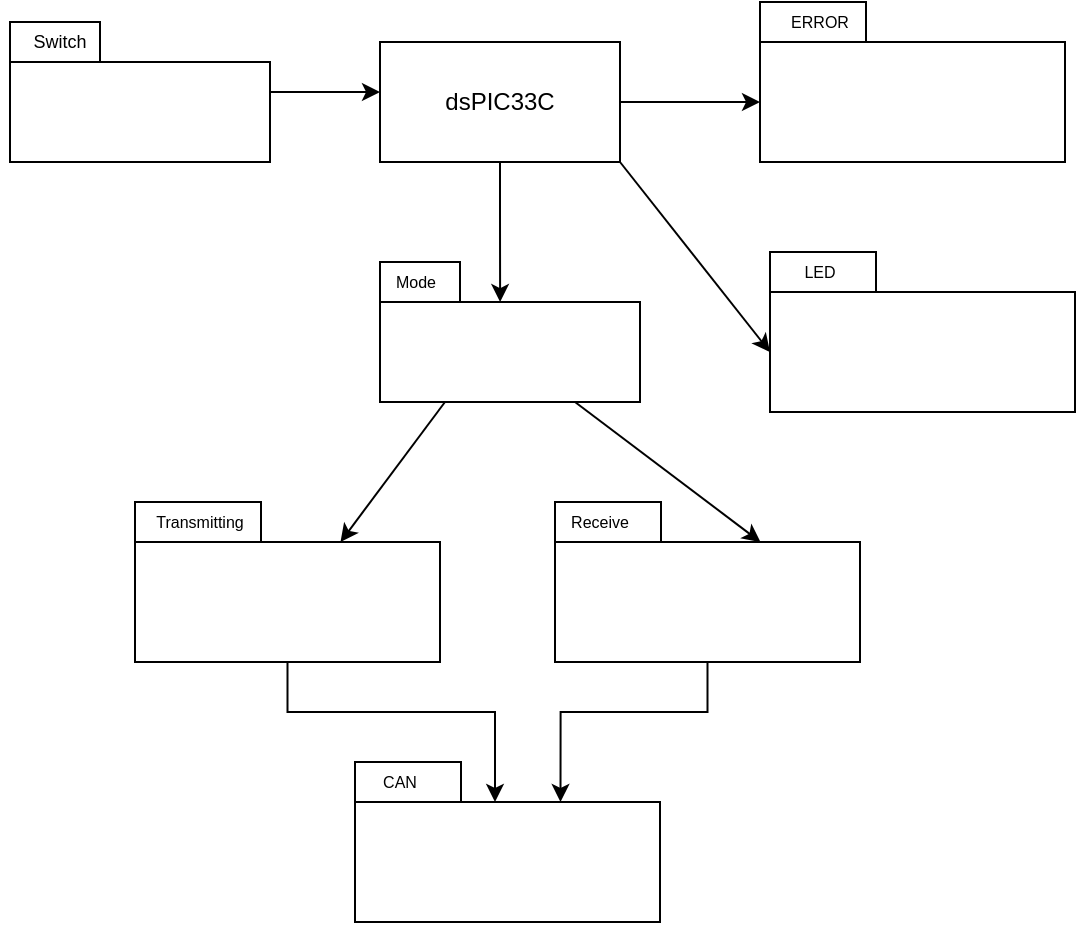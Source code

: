 <mxfile version="22.0.8" type="device">
  <diagram name="Page-1" id="NNruJxZJU7-yfTXZML_w">
    <mxGraphModel dx="819" dy="451" grid="1" gridSize="10" guides="1" tooltips="1" connect="1" arrows="1" fold="1" page="1" pageScale="1" pageWidth="850" pageHeight="1100" math="0" shadow="0">
      <root>
        <mxCell id="0" />
        <mxCell id="1" parent="0" />
        <mxCell id="APLycvVabp7w7Pf0F1XY-1" value="" style="shape=folder;fontStyle=1;spacingTop=10;tabWidth=45;tabHeight=20;tabPosition=left;html=1;whiteSpace=wrap;" vertex="1" parent="1">
          <mxGeometry x="45" y="300" width="130" height="70" as="geometry" />
        </mxCell>
        <mxCell id="APLycvVabp7w7Pf0F1XY-2" value="Switch" style="text;html=1;strokeColor=none;fillColor=none;align=center;verticalAlign=middle;whiteSpace=wrap;rounded=0;fontSize=9;" vertex="1" parent="1">
          <mxGeometry x="40" y="300" width="60" height="20" as="geometry" />
        </mxCell>
        <mxCell id="APLycvVabp7w7Pf0F1XY-5" value="dsPIC33C" style="rounded=0;whiteSpace=wrap;html=1;" vertex="1" parent="1">
          <mxGeometry x="230" y="310" width="120" height="60" as="geometry" />
        </mxCell>
        <mxCell id="APLycvVabp7w7Pf0F1XY-6" style="edgeStyle=orthogonalEdgeStyle;rounded=0;orthogonalLoop=1;jettySize=auto;html=1;entryX=0;entryY=0.417;entryDx=0;entryDy=0;entryPerimeter=0;" edge="1" parent="1" source="APLycvVabp7w7Pf0F1XY-1" target="APLycvVabp7w7Pf0F1XY-5">
          <mxGeometry relative="1" as="geometry" />
        </mxCell>
        <mxCell id="APLycvVabp7w7Pf0F1XY-7" value="" style="shape=folder;fontStyle=1;spacingTop=10;tabWidth=40;tabHeight=20;tabPosition=left;html=1;whiteSpace=wrap;" vertex="1" parent="1">
          <mxGeometry x="230" y="420" width="130" height="70" as="geometry" />
        </mxCell>
        <mxCell id="APLycvVabp7w7Pf0F1XY-8" value="Mode" style="text;html=1;strokeColor=none;fillColor=none;align=center;verticalAlign=middle;whiteSpace=wrap;rounded=0;fontSize=8;" vertex="1" parent="1">
          <mxGeometry x="217.5" y="420" width="60" height="20" as="geometry" />
        </mxCell>
        <mxCell id="APLycvVabp7w7Pf0F1XY-11" value="" style="shape=folder;fontStyle=1;spacingTop=10;tabWidth=63;tabHeight=20;tabPosition=left;html=1;whiteSpace=wrap;" vertex="1" parent="1">
          <mxGeometry x="107.5" y="540" width="152.5" height="80" as="geometry" />
        </mxCell>
        <mxCell id="APLycvVabp7w7Pf0F1XY-12" value="Transmitting" style="text;html=1;strokeColor=none;fillColor=none;align=center;verticalAlign=middle;whiteSpace=wrap;rounded=0;fontSize=8;" vertex="1" parent="1">
          <mxGeometry x="120" y="540" width="40" height="20" as="geometry" />
        </mxCell>
        <mxCell id="APLycvVabp7w7Pf0F1XY-17" value="" style="endArrow=classic;html=1;rounded=0;entryX=0;entryY=0;entryDx=102.75;entryDy=20;entryPerimeter=0;exitX=0.25;exitY=1;exitDx=0;exitDy=0;exitPerimeter=0;" edge="1" parent="1" source="APLycvVabp7w7Pf0F1XY-7" target="APLycvVabp7w7Pf0F1XY-11">
          <mxGeometry width="50" height="50" relative="1" as="geometry">
            <mxPoint x="150" y="590" as="sourcePoint" />
            <mxPoint x="200" y="540" as="targetPoint" />
          </mxGeometry>
        </mxCell>
        <mxCell id="APLycvVabp7w7Pf0F1XY-18" value="" style="shape=folder;fontStyle=1;spacingTop=10;tabWidth=53;tabHeight=20;tabPosition=left;html=1;whiteSpace=wrap;" vertex="1" parent="1">
          <mxGeometry x="317.5" y="540" width="152.5" height="80" as="geometry" />
        </mxCell>
        <mxCell id="APLycvVabp7w7Pf0F1XY-19" value="Receive" style="text;html=1;strokeColor=none;fillColor=none;align=center;verticalAlign=middle;whiteSpace=wrap;rounded=0;fontSize=8;" vertex="1" parent="1">
          <mxGeometry x="320" y="540" width="40" height="20" as="geometry" />
        </mxCell>
        <mxCell id="APLycvVabp7w7Pf0F1XY-20" value="" style="endArrow=classic;html=1;rounded=0;entryX=0;entryY=0;entryDx=102.75;entryDy=20;entryPerimeter=0;exitX=0.75;exitY=1;exitDx=0;exitDy=0;exitPerimeter=0;" edge="1" parent="1" source="APLycvVabp7w7Pf0F1XY-7" target="APLycvVabp7w7Pf0F1XY-18">
          <mxGeometry width="50" height="50" relative="1" as="geometry">
            <mxPoint x="273" y="530" as="sourcePoint" />
            <mxPoint x="200" y="640" as="targetPoint" />
          </mxGeometry>
        </mxCell>
        <mxCell id="APLycvVabp7w7Pf0F1XY-21" value="" style="shape=folder;fontStyle=1;spacingTop=10;tabWidth=53;tabHeight=20;tabPosition=left;html=1;whiteSpace=wrap;" vertex="1" parent="1">
          <mxGeometry x="217.5" y="670" width="152.5" height="80" as="geometry" />
        </mxCell>
        <mxCell id="APLycvVabp7w7Pf0F1XY-22" value="CAN" style="text;html=1;strokeColor=none;fillColor=none;align=center;verticalAlign=middle;whiteSpace=wrap;rounded=0;fontSize=8;" vertex="1" parent="1">
          <mxGeometry x="220" y="670" width="40" height="20" as="geometry" />
        </mxCell>
        <mxCell id="APLycvVabp7w7Pf0F1XY-23" style="edgeStyle=orthogonalEdgeStyle;rounded=0;orthogonalLoop=1;jettySize=auto;html=1;entryX=0.459;entryY=0.25;entryDx=0;entryDy=0;entryPerimeter=0;" edge="1" parent="1" source="APLycvVabp7w7Pf0F1XY-11" target="APLycvVabp7w7Pf0F1XY-21">
          <mxGeometry relative="1" as="geometry" />
        </mxCell>
        <mxCell id="APLycvVabp7w7Pf0F1XY-25" style="edgeStyle=orthogonalEdgeStyle;rounded=0;orthogonalLoop=1;jettySize=auto;html=1;entryX=0;entryY=0;entryDx=102.75;entryDy=20;entryPerimeter=0;" edge="1" parent="1" source="APLycvVabp7w7Pf0F1XY-18" target="APLycvVabp7w7Pf0F1XY-21">
          <mxGeometry relative="1" as="geometry" />
        </mxCell>
        <mxCell id="APLycvVabp7w7Pf0F1XY-26" value="" style="shape=folder;fontStyle=1;spacingTop=10;tabWidth=53;tabHeight=20;tabPosition=left;html=1;whiteSpace=wrap;" vertex="1" parent="1">
          <mxGeometry x="420" y="290" width="152.5" height="80" as="geometry" />
        </mxCell>
        <mxCell id="APLycvVabp7w7Pf0F1XY-27" value="ERROR" style="text;html=1;strokeColor=none;fillColor=none;align=center;verticalAlign=middle;whiteSpace=wrap;rounded=0;fontSize=8;" vertex="1" parent="1">
          <mxGeometry x="430" y="290" width="40" height="20" as="geometry" />
        </mxCell>
        <mxCell id="APLycvVabp7w7Pf0F1XY-28" value="" style="endArrow=classic;html=1;rounded=0;entryX=0;entryY=0;entryDx=0;entryDy=50;entryPerimeter=0;exitX=1;exitY=0.5;exitDx=0;exitDy=0;" edge="1" parent="1" source="APLycvVabp7w7Pf0F1XY-5" target="APLycvVabp7w7Pf0F1XY-26">
          <mxGeometry width="50" height="50" relative="1" as="geometry">
            <mxPoint x="440" y="420" as="sourcePoint" />
            <mxPoint x="490" y="370" as="targetPoint" />
          </mxGeometry>
        </mxCell>
        <mxCell id="APLycvVabp7w7Pf0F1XY-29" value="" style="shape=folder;fontStyle=1;spacingTop=10;tabWidth=53;tabHeight=20;tabPosition=left;html=1;whiteSpace=wrap;" vertex="1" parent="1">
          <mxGeometry x="425" y="415" width="152.5" height="80" as="geometry" />
        </mxCell>
        <mxCell id="APLycvVabp7w7Pf0F1XY-30" value="LED" style="text;html=1;strokeColor=none;fillColor=none;align=center;verticalAlign=middle;whiteSpace=wrap;rounded=0;fontSize=8;" vertex="1" parent="1">
          <mxGeometry x="430" y="415" width="40" height="20" as="geometry" />
        </mxCell>
        <mxCell id="APLycvVabp7w7Pf0F1XY-32" value="" style="endArrow=classic;html=1;rounded=0;entryX=0;entryY=0;entryDx=0;entryDy=50;entryPerimeter=0;exitX=1;exitY=1;exitDx=0;exitDy=0;" edge="1" parent="1" source="APLycvVabp7w7Pf0F1XY-5" target="APLycvVabp7w7Pf0F1XY-29">
          <mxGeometry width="50" height="50" relative="1" as="geometry">
            <mxPoint x="360" y="450" as="sourcePoint" />
            <mxPoint x="410" y="400" as="targetPoint" />
          </mxGeometry>
        </mxCell>
        <mxCell id="APLycvVabp7w7Pf0F1XY-34" style="edgeStyle=orthogonalEdgeStyle;rounded=0;orthogonalLoop=1;jettySize=auto;html=1;entryX=0.462;entryY=0.286;entryDx=0;entryDy=0;entryPerimeter=0;" edge="1" parent="1" source="APLycvVabp7w7Pf0F1XY-5" target="APLycvVabp7w7Pf0F1XY-7">
          <mxGeometry relative="1" as="geometry" />
        </mxCell>
      </root>
    </mxGraphModel>
  </diagram>
</mxfile>
